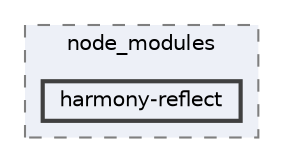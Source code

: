 digraph "pkiclassroomrescheduler/src/main/frontend/node_modules/harmony-reflect"
{
 // LATEX_PDF_SIZE
  bgcolor="transparent";
  edge [fontname=Helvetica,fontsize=10,labelfontname=Helvetica,labelfontsize=10];
  node [fontname=Helvetica,fontsize=10,shape=box,height=0.2,width=0.4];
  compound=true
  subgraph clusterdir_72953eda66ccb3a2722c28e1c3e6c23b {
    graph [ bgcolor="#edf0f7", pencolor="grey50", label="node_modules", fontname=Helvetica,fontsize=10 style="filled,dashed", URL="dir_72953eda66ccb3a2722c28e1c3e6c23b.html",tooltip=""]
  dir_2eb77ddd82fa60b25b7f75bcb2b1961b [label="harmony-reflect", fillcolor="#edf0f7", color="grey25", style="filled,bold", URL="dir_2eb77ddd82fa60b25b7f75bcb2b1961b.html",tooltip=""];
  }
}
